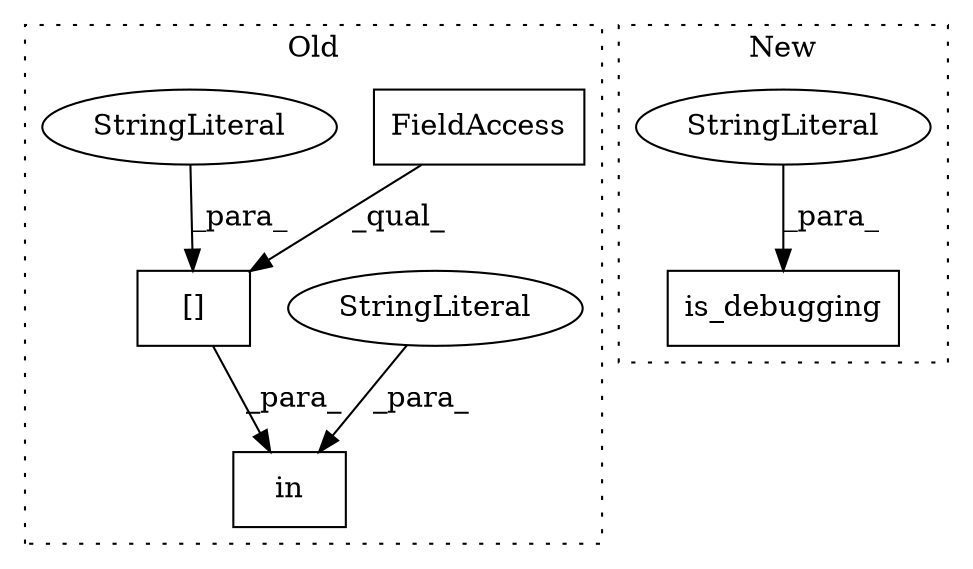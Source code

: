 digraph G {
subgraph cluster0 {
1 [label="in" a="105" s="3432" l="39" shape="box"];
3 [label="[]" a="2" s="3448,3470" l="11,1" shape="box"];
4 [label="FieldAccess" a="22" s="3448" l="10" shape="box"];
5 [label="StringLiteral" a="45" s="3432" l="12" shape="ellipse"];
7 [label="StringLiteral" a="45" s="3459" l="11" shape="ellipse"];
label = "Old";
style="dotted";
}
subgraph cluster1 {
2 [label="is_debugging" a="32" s="3363,3388" l="13,1" shape="box"];
6 [label="StringLiteral" a="45" s="3376" l="12" shape="ellipse"];
label = "New";
style="dotted";
}
3 -> 1 [label="_para_"];
4 -> 3 [label="_qual_"];
5 -> 1 [label="_para_"];
6 -> 2 [label="_para_"];
7 -> 3 [label="_para_"];
}